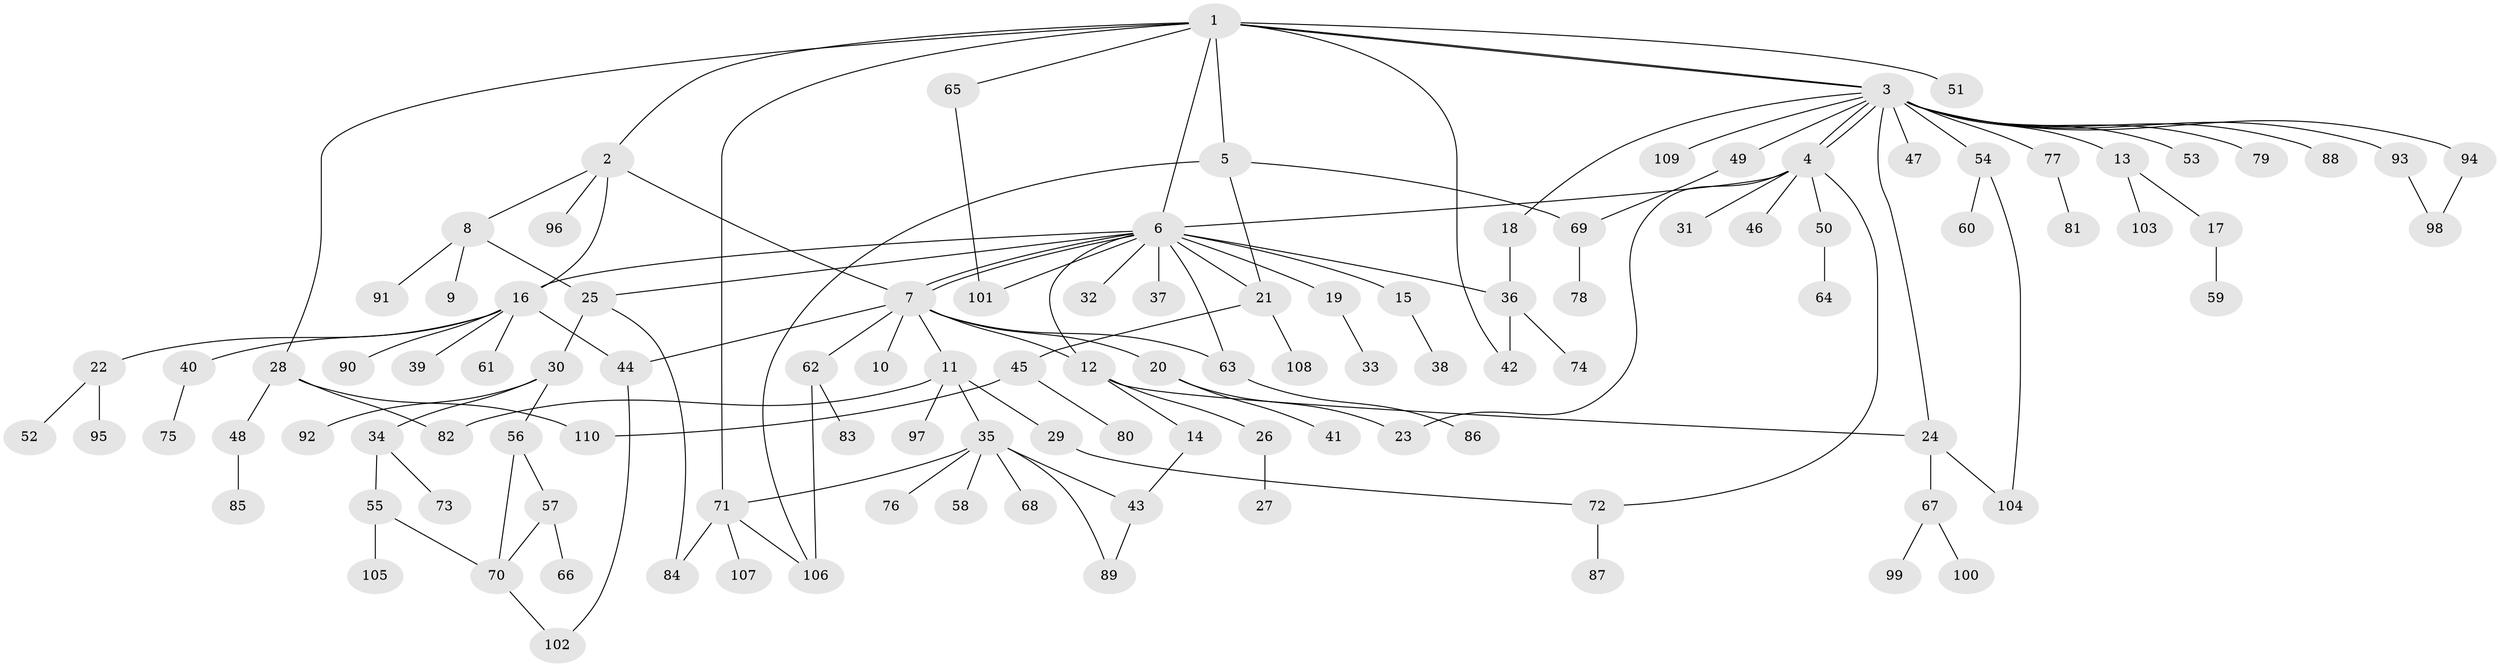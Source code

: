 // coarse degree distribution, {1: 0.6909090909090909, 2: 0.12727272727272726, 5: 0.05454545454545454, 3: 0.05454545454545454, 15: 0.01818181818181818, 9: 0.01818181818181818, 6: 0.01818181818181818, 20: 0.01818181818181818}
// Generated by graph-tools (version 1.1) at 2025/51/03/04/25 21:51:49]
// undirected, 110 vertices, 140 edges
graph export_dot {
graph [start="1"]
  node [color=gray90,style=filled];
  1;
  2;
  3;
  4;
  5;
  6;
  7;
  8;
  9;
  10;
  11;
  12;
  13;
  14;
  15;
  16;
  17;
  18;
  19;
  20;
  21;
  22;
  23;
  24;
  25;
  26;
  27;
  28;
  29;
  30;
  31;
  32;
  33;
  34;
  35;
  36;
  37;
  38;
  39;
  40;
  41;
  42;
  43;
  44;
  45;
  46;
  47;
  48;
  49;
  50;
  51;
  52;
  53;
  54;
  55;
  56;
  57;
  58;
  59;
  60;
  61;
  62;
  63;
  64;
  65;
  66;
  67;
  68;
  69;
  70;
  71;
  72;
  73;
  74;
  75;
  76;
  77;
  78;
  79;
  80;
  81;
  82;
  83;
  84;
  85;
  86;
  87;
  88;
  89;
  90;
  91;
  92;
  93;
  94;
  95;
  96;
  97;
  98;
  99;
  100;
  101;
  102;
  103;
  104;
  105;
  106;
  107;
  108;
  109;
  110;
  1 -- 2;
  1 -- 3;
  1 -- 3;
  1 -- 5;
  1 -- 6;
  1 -- 28;
  1 -- 42;
  1 -- 51;
  1 -- 65;
  1 -- 71;
  2 -- 7;
  2 -- 8;
  2 -- 16;
  2 -- 96;
  3 -- 4;
  3 -- 4;
  3 -- 13;
  3 -- 18;
  3 -- 24;
  3 -- 47;
  3 -- 49;
  3 -- 53;
  3 -- 54;
  3 -- 77;
  3 -- 79;
  3 -- 88;
  3 -- 93;
  3 -- 94;
  3 -- 109;
  4 -- 6;
  4 -- 23;
  4 -- 31;
  4 -- 46;
  4 -- 50;
  4 -- 72;
  5 -- 21;
  5 -- 69;
  5 -- 106;
  6 -- 7;
  6 -- 7;
  6 -- 12;
  6 -- 15;
  6 -- 16;
  6 -- 19;
  6 -- 21;
  6 -- 25;
  6 -- 32;
  6 -- 36;
  6 -- 37;
  6 -- 63;
  6 -- 101;
  7 -- 10;
  7 -- 11;
  7 -- 12;
  7 -- 20;
  7 -- 44;
  7 -- 62;
  7 -- 63;
  8 -- 9;
  8 -- 25;
  8 -- 91;
  11 -- 29;
  11 -- 35;
  11 -- 82;
  11 -- 97;
  12 -- 14;
  12 -- 24;
  12 -- 26;
  13 -- 17;
  13 -- 103;
  14 -- 43;
  15 -- 38;
  16 -- 22;
  16 -- 39;
  16 -- 40;
  16 -- 44;
  16 -- 61;
  16 -- 90;
  17 -- 59;
  18 -- 36;
  19 -- 33;
  20 -- 23;
  20 -- 41;
  21 -- 45;
  21 -- 108;
  22 -- 52;
  22 -- 95;
  24 -- 67;
  24 -- 104;
  25 -- 30;
  25 -- 84;
  26 -- 27;
  28 -- 48;
  28 -- 82;
  28 -- 110;
  29 -- 72;
  30 -- 34;
  30 -- 56;
  30 -- 92;
  34 -- 55;
  34 -- 73;
  35 -- 43;
  35 -- 58;
  35 -- 68;
  35 -- 71;
  35 -- 76;
  35 -- 89;
  36 -- 42;
  36 -- 74;
  40 -- 75;
  43 -- 89;
  44 -- 102;
  45 -- 80;
  45 -- 110;
  48 -- 85;
  49 -- 69;
  50 -- 64;
  54 -- 60;
  54 -- 104;
  55 -- 70;
  55 -- 105;
  56 -- 57;
  56 -- 70;
  57 -- 66;
  57 -- 70;
  62 -- 83;
  62 -- 106;
  63 -- 86;
  65 -- 101;
  67 -- 99;
  67 -- 100;
  69 -- 78;
  70 -- 102;
  71 -- 84;
  71 -- 106;
  71 -- 107;
  72 -- 87;
  77 -- 81;
  93 -- 98;
  94 -- 98;
}
